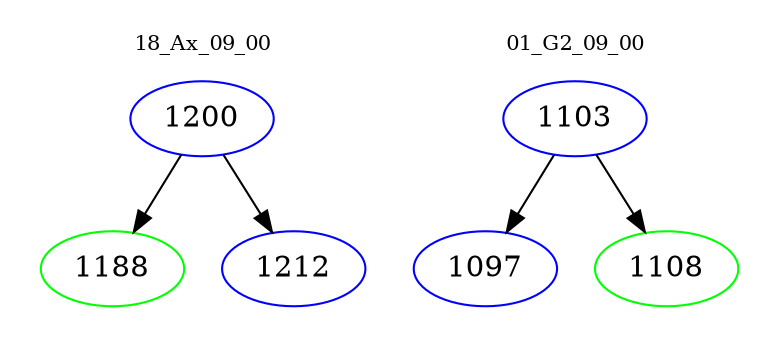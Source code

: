 digraph{
subgraph cluster_0 {
color = white
label = "18_Ax_09_00";
fontsize=10;
T0_1200 [label="1200", color="blue"]
T0_1200 -> T0_1188 [color="black"]
T0_1188 [label="1188", color="green"]
T0_1200 -> T0_1212 [color="black"]
T0_1212 [label="1212", color="blue"]
}
subgraph cluster_1 {
color = white
label = "01_G2_09_00";
fontsize=10;
T1_1103 [label="1103", color="blue"]
T1_1103 -> T1_1097 [color="black"]
T1_1097 [label="1097", color="blue"]
T1_1103 -> T1_1108 [color="black"]
T1_1108 [label="1108", color="green"]
}
}
